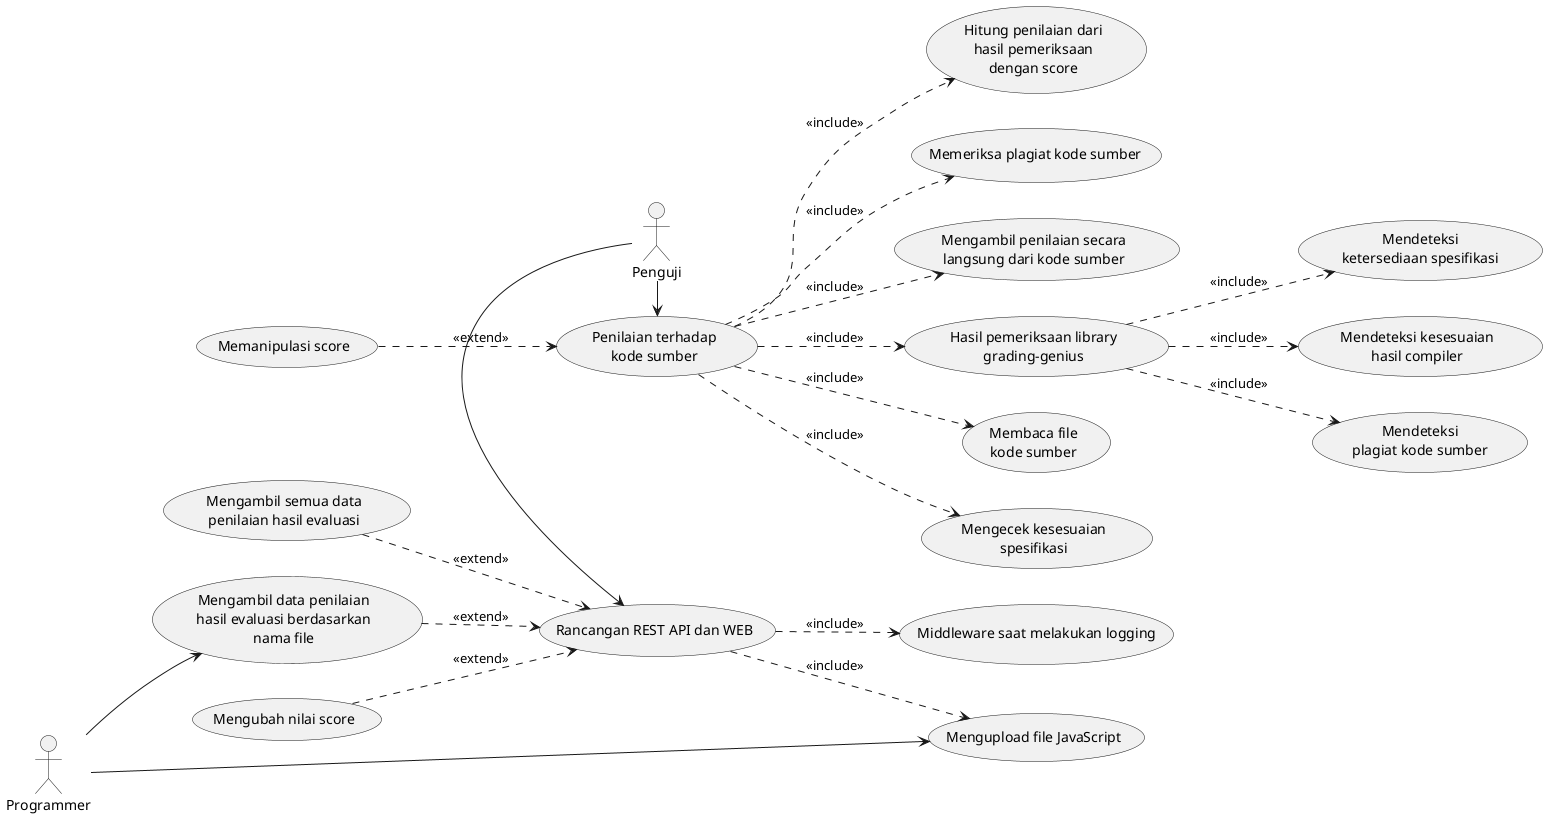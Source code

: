 @startuml
left to right direction
'actor
actor Penguji
actor Programmer

'case
usecase "Mendeteksi\nketersediaan spesifikasi" as (SKPL-GG-01)
usecase "Mendeteksi kesesuaian\nhasil compiler" as (SKPL-GG-02)
usecase "Mendeteksi\nplagiat kode sumber" as (SKPL-GG-03)

usecase "Penilaian terhadap\nkode sumber" as (SKPL-MP-01)
usecase "Memanipulasi score" as (SKPL-MP-01-01)
usecase "Hasil pemeriksaan library\ngrading-genius" as (SKPL-MP-01-02)
usecase "Membaca file\nkode sumber" as (SKPL-MP-01-03)
usecase "Mengecek kesesuaian\nspesifikasi" as (SKPL-MP-01-04)
usecase "Hitung penilaian dari\nhasil pemeriksaan\ndengan score" as (SKPL-MP-01-05)
usecase "Memeriksa plagiat kode sumber" as (SKPL-MP-01-06)
usecase "Mengambil penilaian secara\nlangsung dari kode sumber" as (SKPL-MP-01-07)

usecase "Rancangan REST API dan WEB" as (SKPL-MP-02)
usecase "Middleware saat melakukan logging" as (SKPL-MP-02-01)
usecase "Mengambil semua data\npenilaian hasil evaluasi" as (SKPL-MP-02-02)
usecase "Mengambil data penilaian\nhasil evaluasi berdasarkan\nnama file" as (SKPL-MP-02-03)
usecase "Mengupload file JavaScript" as (SKPL-MP-02-04)
usecase "Mengubah nilai score" as (SKPL-MP-02-05)

Penguji -> (SKPL-MP-01)
(SKPL-MP-01-01) ..> (SKPL-MP-01) : <<extend>>
(SKPL-MP-01) ..> (SKPL-MP-01-02) : <<include>>

(SKPL-MP-01-02) ..> (SKPL-GG-01) : <<include>>
(SKPL-MP-01-02) ..> (SKPL-GG-02) : <<include>>
(SKPL-MP-01-02) ..> (SKPL-GG-03) : <<include>>

(SKPL-MP-01) ..> (SKPL-MP-01-03) : <<include>>
(SKPL-MP-01) ..> (SKPL-MP-01-04) : <<include>>
(SKPL-MP-01) ..> (SKPL-MP-01-05) : <<include>>
(SKPL-MP-01) ..> (SKPL-MP-01-06) : <<include>>
(SKPL-MP-01) ..> (SKPL-MP-01-07) : <<include>>

Penguji -> (SKPL-MP-02)
(SKPL-MP-02) ..> (SKPL-MP-02-01) : <<include>>
(SKPL-MP-02-02) ..> (SKPL-MP-02) : <<extend>>
(SKPL-MP-02-03) ..> (SKPL-MP-02) : <<extend>>
(SKPL-MP-02) ..> (SKPL-MP-02-04) : <<include>>
(SKPL-MP-02-05) ..> (SKPL-MP-02) : <<extend>>

Programmer --> (SKPL-MP-02-03)
Programmer --> (SKPL-MP-02-04)
@enduml

